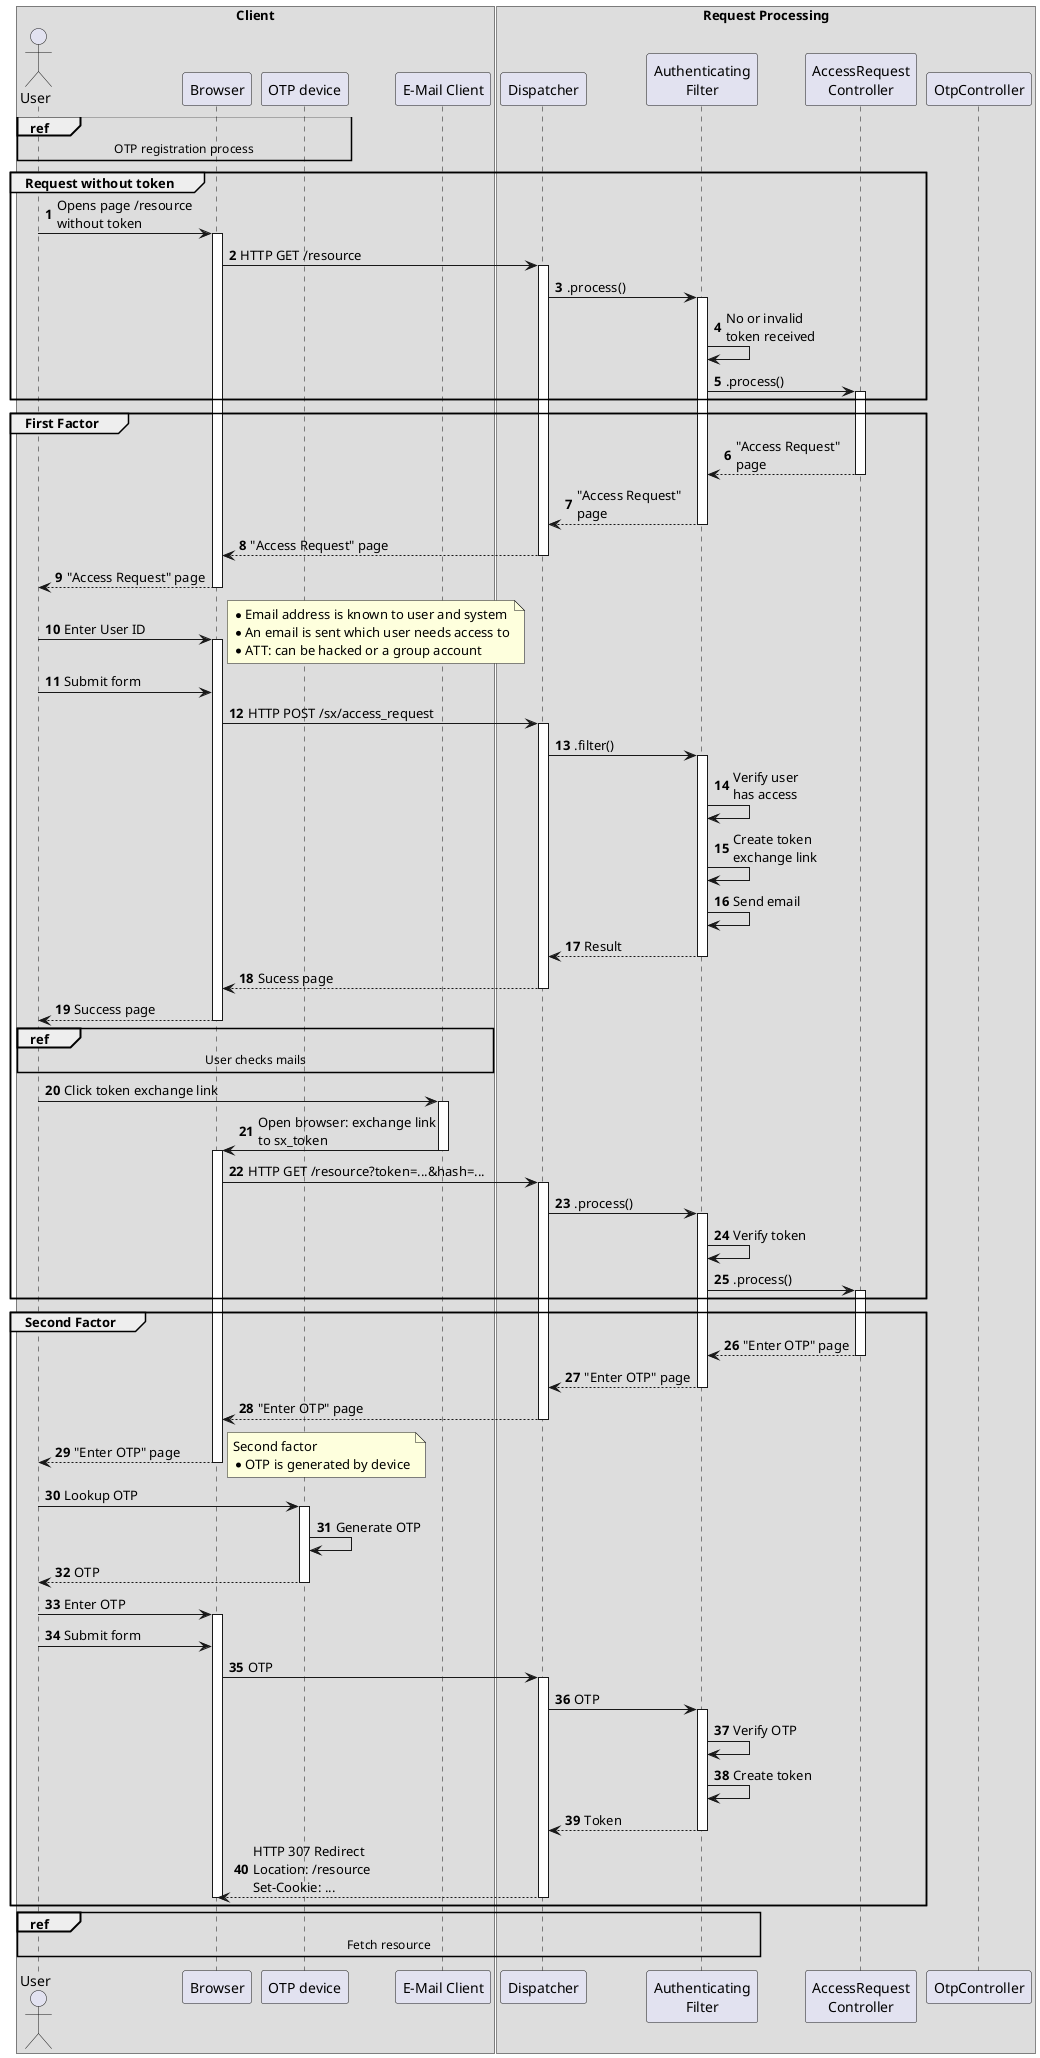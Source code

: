 @startuml

autonumber
'hide footbox

box Client
actor "User" as User
participant "Browser" as Browser
participant "OTP device" as OtpDevice
participant "E-Mail Client" as EmailClient
end box
box Request Processing
participant "Dispatcher" as Dispatcher
participant "Authenticating\nFilter" as AuthFilter
participant "AccessRequest\nController" as AccessRequestController
participant "OtpController" as OtpController
end box

ref over User, OtpDevice : OTP registration process
group Request without token
    User -> Browser ++ : Opens page /resource\nwithout token
    Browser -> Dispatcher ++ : HTTP GET /resource
    Dispatcher -> AuthFilter ++ : .process()
    AuthFilter -> AuthFilter : No or invalid\ntoken received
    AuthFilter -> AccessRequestController ++ : .process()
end group
group First Factor
    AuthFilter <-- AccessRequestController -- : "Access Request"\npage
    Dispatcher <-- AuthFilter -- : "Access Request"\npage
    Browser <-- Dispatcher -- : "Access Request" page
    User <-- Browser -- : "Access Request" page
    User -> Browser ++ : Enter User ID
    note right
    * Email address is known to user and system
    * An email is sent which user needs access to
    * ATT: can be hacked or a group account
    end note
    User -> Browser : Submit form
    Browser -> Dispatcher ++ : HTTP POST /sx/access_request
    Dispatcher -> AuthFilter ++ : .filter()
    AuthFilter -> AuthFilter : Verify user\nhas access
    AuthFilter -> AuthFilter : Create token\nexchange link
    AuthFilter -> AuthFilter : Send email
    Dispatcher <-- AuthFilter -- : Result
    Browser <-- Dispatcher -- : Sucess page
    User <-- Browser -- : Success page
    ref over User, EmailClient : User checks mails
    User -> EmailClient ++ : Click token exchange link
    EmailClient -> Browser -- : Open browser: exchange link\nto sx_token
    Browser ++
    Browser -> Dispatcher ++ : HTTP GET /resource?token=...&hash=...
    Dispatcher -> AuthFilter ++ : .process()
    AuthFilter -> AuthFilter : Verify token
    AuthFilter -> AccessRequestController ++ : .process()
end group
group Second Factor
    AuthFilter <-- AccessRequestController -- : "Enter OTP" page
    Dispatcher <-- AuthFilter -- : "Enter OTP" page
    Browser <-- Dispatcher -- : "Enter OTP" page
    User <-- Browser -- : "Enter OTP" page
    note right
    Second factor
    * OTP is generated by device
    end note
    User -> OtpDevice ++ : Lookup OTP
    OtpDevice -> OtpDevice : Generate OTP
    User <-- OtpDevice -- : OTP
    User -> Browser ++ : Enter OTP
    User -> Browser : Submit form
    Browser -> Dispatcher ++ : OTP
    Dispatcher -> AuthFilter ++ : OTP
    AuthFilter -> AuthFilter : Verify OTP
    AuthFilter -> AuthFilter : Create token
    Dispatcher <-- AuthFilter -- : Token
    Browser <-- Dispatcher -- : HTTP 307 Redirect\nLocation: /resource\nSet-Cookie: ...
    Browser --
end group
ref over User, AuthFilter : Fetch resource

@enduml
